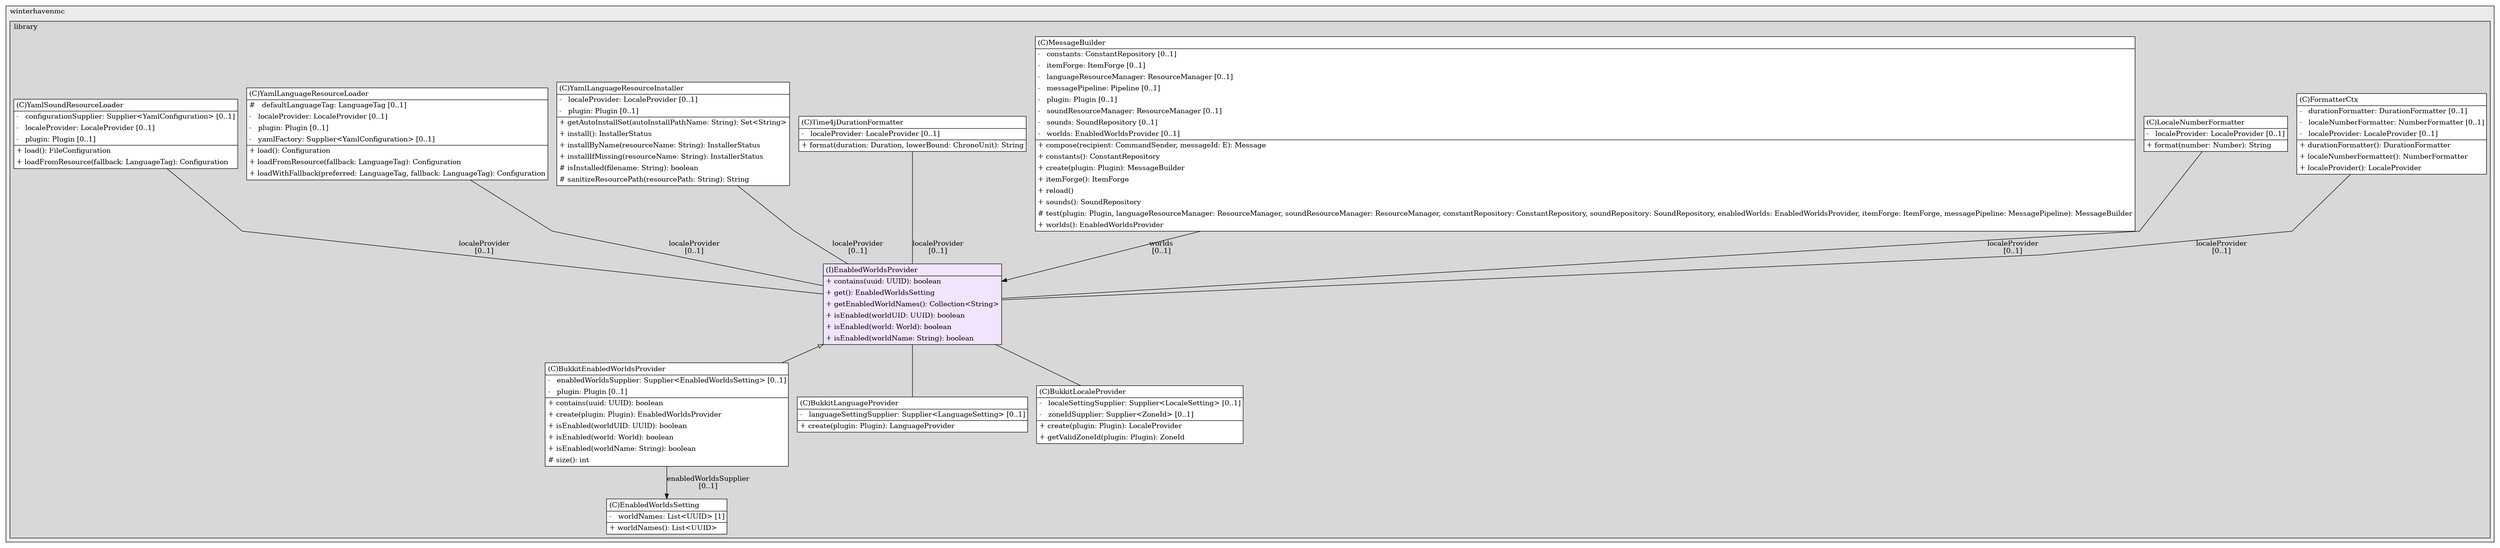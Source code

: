 @startuml

/' diagram meta data start
config=StructureConfiguration;
{
  "projectClassification": {
    "searchMode": "OpenProject", // OpenProject, AllProjects
    "includedProjects": "",
    "pathEndKeywords": "*.impl",
    "isClientPath": "",
    "isClientName": "",
    "isTestPath": "",
    "isTestName": "",
    "isMappingPath": "",
    "isMappingName": "",
    "isDataAccessPath": "",
    "isDataAccessName": "",
    "isDataStructurePath": "",
    "isDataStructureName": "",
    "isInterfaceStructuresPath": "",
    "isInterfaceStructuresName": "",
    "isEntryPointPath": "",
    "isEntryPointName": "",
    "treatFinalFieldsAsMandatory": false
  },
  "graphRestriction": {
    "classPackageExcludeFilter": "",
    "classPackageIncludeFilter": "",
    "classNameExcludeFilter": "",
    "classNameIncludeFilter": "",
    "methodNameExcludeFilter": "",
    "methodNameIncludeFilter": "",
    "removeByInheritance": "", // inheritance/annotation based filtering is done in a second step
    "removeByAnnotation": "",
    "removeByClassPackage": "", // cleanup the graph after inheritance/annotation based filtering is done
    "removeByClassName": "",
    "cutMappings": false,
    "cutEnum": true,
    "cutTests": true,
    "cutClient": true,
    "cutDataAccess": true,
    "cutInterfaceStructures": false,
    "cutDataStructures": true,
    "cutGetterAndSetter": true,
    "cutConstructors": true
  },
  "graphTraversal": {
    "forwardDepth": 3,
    "backwardDepth": 3,
    "classPackageExcludeFilter": "",
    "classPackageIncludeFilter": "",
    "classNameExcludeFilter": "",
    "classNameIncludeFilter": "",
    "methodNameExcludeFilter": "",
    "methodNameIncludeFilter": "",
    "hideMappings": false,
    "hideDataStructures": false,
    "hidePrivateMethods": true,
    "hideInterfaceCalls": true, // indirection: implementation -> interface (is hidden) -> implementation
    "onlyShowApplicationEntryPoints": false, // root node is included
    "useMethodCallsForStructureDiagram": "ForwardOnly" // ForwardOnly, BothDirections, No
  },
  "details": {
    "aggregation": "GroupByClass", // ByClass, GroupByClass, None
    "showClassGenericTypes": true,
    "showMethods": true,
    "showMethodParameterNames": true,
    "showMethodParameterTypes": true,
    "showMethodReturnType": true,
    "showPackageLevels": 2,
    "showDetailedClassStructure": true
  },
  "rootClass": "com.winterhavenmc.library.messagebuilder.models.configuration.EnabledWorldsProvider",
  "extensionCallbackMethod": "" // qualified.class.name#methodName - signature: public static String method(String)
}
diagram meta data end '/



digraph g {
    rankdir="TB"
    splines=polyline
    

'nodes 
subgraph cluster_1655488073 { 
   	label=winterhavenmc
	labeljust=l
	fillcolor="#ececec"
	style=filled
   
   subgraph cluster_1412706428 { 
   	label=library
	labeljust=l
	fillcolor="#d8d8d8"
	style=filled
   
   BukkitEnabledWorldsProvider169038822[
	label=<<TABLE BORDER="1" CELLBORDER="0" CELLPADDING="4" CELLSPACING="0">
<TR><TD ALIGN="LEFT" >(C)BukkitEnabledWorldsProvider</TD></TR>
<HR/>
<TR><TD ALIGN="LEFT" >-   enabledWorldsSupplier: Supplier&lt;EnabledWorldsSetting&gt; [0..1]</TD></TR>
<TR><TD ALIGN="LEFT" >-   plugin: Plugin [0..1]</TD></TR>
<HR/>
<TR><TD ALIGN="LEFT" >+ contains(uuid: UUID): boolean</TD></TR>
<TR><TD ALIGN="LEFT" >+ create(plugin: Plugin): EnabledWorldsProvider</TD></TR>
<TR><TD ALIGN="LEFT" >+ isEnabled(worldUID: UUID): boolean</TD></TR>
<TR><TD ALIGN="LEFT" >+ isEnabled(world: World): boolean</TD></TR>
<TR><TD ALIGN="LEFT" >+ isEnabled(worldName: String): boolean</TD></TR>
<TR><TD ALIGN="LEFT" ># size(): int</TD></TR>
</TABLE>>
	style=filled
	margin=0
	shape=plaintext
	fillcolor="#FFFFFF"
];

BukkitLanguageProvider169038822[
	label=<<TABLE BORDER="1" CELLBORDER="0" CELLPADDING="4" CELLSPACING="0">
<TR><TD ALIGN="LEFT" >(C)BukkitLanguageProvider</TD></TR>
<HR/>
<TR><TD ALIGN="LEFT" >-   languageSettingSupplier: Supplier&lt;LanguageSetting&gt; [0..1]</TD></TR>
<HR/>
<TR><TD ALIGN="LEFT" >+ create(plugin: Plugin): LanguageProvider</TD></TR>
</TABLE>>
	style=filled
	margin=0
	shape=plaintext
	fillcolor="#FFFFFF"
];

BukkitLocaleProvider169038822[
	label=<<TABLE BORDER="1" CELLBORDER="0" CELLPADDING="4" CELLSPACING="0">
<TR><TD ALIGN="LEFT" >(C)BukkitLocaleProvider</TD></TR>
<HR/>
<TR><TD ALIGN="LEFT" >-   localeSettingSupplier: Supplier&lt;LocaleSetting&gt; [0..1]</TD></TR>
<TR><TD ALIGN="LEFT" >-   zoneIdSupplier: Supplier&lt;ZoneId&gt; [0..1]</TD></TR>
<HR/>
<TR><TD ALIGN="LEFT" >+ create(plugin: Plugin): LocaleProvider</TD></TR>
<TR><TD ALIGN="LEFT" >+ getValidZoneId(plugin: Plugin): ZoneId</TD></TR>
</TABLE>>
	style=filled
	margin=0
	shape=plaintext
	fillcolor="#FFFFFF"
];

EnabledWorldsProvider1582204715[
	label=<<TABLE BORDER="1" CELLBORDER="0" CELLPADDING="4" CELLSPACING="0">
<TR><TD ALIGN="LEFT" >(I)EnabledWorldsProvider</TD></TR>
<HR/>
<TR><TD ALIGN="LEFT" >+ contains(uuid: UUID): boolean</TD></TR>
<TR><TD ALIGN="LEFT" >+ get(): EnabledWorldsSetting</TD></TR>
<TR><TD ALIGN="LEFT" >+ getEnabledWorldNames(): Collection&lt;String&gt;</TD></TR>
<TR><TD ALIGN="LEFT" >+ isEnabled(worldUID: UUID): boolean</TD></TR>
<TR><TD ALIGN="LEFT" >+ isEnabled(world: World): boolean</TD></TR>
<TR><TD ALIGN="LEFT" >+ isEnabled(worldName: String): boolean</TD></TR>
</TABLE>>
	style=filled
	margin=0
	shape=plaintext
	fillcolor="#F1E5FD"
];

EnabledWorldsSetting1582204715[
	label=<<TABLE BORDER="1" CELLBORDER="0" CELLPADDING="4" CELLSPACING="0">
<TR><TD ALIGN="LEFT" >(C)EnabledWorldsSetting</TD></TR>
<HR/>
<TR><TD ALIGN="LEFT" >-   worldNames: List&lt;UUID&gt; [1]</TD></TR>
<HR/>
<TR><TD ALIGN="LEFT" >+ worldNames(): List&lt;UUID&gt;</TD></TR>
</TABLE>>
	style=filled
	margin=0
	shape=plaintext
	fillcolor="#FFFFFF"
];

FormatterCtx732551619[
	label=<<TABLE BORDER="1" CELLBORDER="0" CELLPADDING="4" CELLSPACING="0">
<TR><TD ALIGN="LEFT" >(C)FormatterCtx</TD></TR>
<HR/>
<TR><TD ALIGN="LEFT" >-   durationFormatter: DurationFormatter [0..1]</TD></TR>
<TR><TD ALIGN="LEFT" >-   localeNumberFormatter: NumberFormatter [0..1]</TD></TR>
<TR><TD ALIGN="LEFT" >-   localeProvider: LocaleProvider [0..1]</TD></TR>
<HR/>
<TR><TD ALIGN="LEFT" >+ durationFormatter(): DurationFormatter</TD></TR>
<TR><TD ALIGN="LEFT" >+ localeNumberFormatter(): NumberFormatter</TD></TR>
<TR><TD ALIGN="LEFT" >+ localeProvider(): LocaleProvider</TD></TR>
</TABLE>>
	style=filled
	margin=0
	shape=plaintext
	fillcolor="#FFFFFF"
];

LocaleNumberFormatter1184662007[
	label=<<TABLE BORDER="1" CELLBORDER="0" CELLPADDING="4" CELLSPACING="0">
<TR><TD ALIGN="LEFT" >(C)LocaleNumberFormatter</TD></TR>
<HR/>
<TR><TD ALIGN="LEFT" >-   localeProvider: LocaleProvider [0..1]</TD></TR>
<HR/>
<TR><TD ALIGN="LEFT" >+ format(number: Number): String</TD></TR>
</TABLE>>
	style=filled
	margin=0
	shape=plaintext
	fillcolor="#FFFFFF"
];

MessageBuilder103479893[
	label=<<TABLE BORDER="1" CELLBORDER="0" CELLPADDING="4" CELLSPACING="0">
<TR><TD ALIGN="LEFT" >(C)MessageBuilder</TD></TR>
<HR/>
<TR><TD ALIGN="LEFT" >-   constants: ConstantRepository [0..1]</TD></TR>
<TR><TD ALIGN="LEFT" >-   itemForge: ItemForge [0..1]</TD></TR>
<TR><TD ALIGN="LEFT" >-   languageResourceManager: ResourceManager [0..1]</TD></TR>
<TR><TD ALIGN="LEFT" >-   messagePipeline: Pipeline [0..1]</TD></TR>
<TR><TD ALIGN="LEFT" >-   plugin: Plugin [0..1]</TD></TR>
<TR><TD ALIGN="LEFT" >-   soundResourceManager: ResourceManager [0..1]</TD></TR>
<TR><TD ALIGN="LEFT" >-   sounds: SoundRepository [0..1]</TD></TR>
<TR><TD ALIGN="LEFT" >-   worlds: EnabledWorldsProvider [0..1]</TD></TR>
<HR/>
<TR><TD ALIGN="LEFT" >+ compose(recipient: CommandSender, messageId: E): Message</TD></TR>
<TR><TD ALIGN="LEFT" >+ constants(): ConstantRepository</TD></TR>
<TR><TD ALIGN="LEFT" >+ create(plugin: Plugin): MessageBuilder</TD></TR>
<TR><TD ALIGN="LEFT" >+ itemForge(): ItemForge</TD></TR>
<TR><TD ALIGN="LEFT" >+ reload()</TD></TR>
<TR><TD ALIGN="LEFT" >+ sounds(): SoundRepository</TD></TR>
<TR><TD ALIGN="LEFT" ># test(plugin: Plugin, languageResourceManager: ResourceManager, soundResourceManager: ResourceManager, constantRepository: ConstantRepository, soundRepository: SoundRepository, enabledWorlds: EnabledWorldsProvider, itemForge: ItemForge, messagePipeline: MessagePipeline): MessageBuilder</TD></TR>
<TR><TD ALIGN="LEFT" >+ worlds(): EnabledWorldsProvider</TD></TR>
</TABLE>>
	style=filled
	margin=0
	shape=plaintext
	fillcolor="#FFFFFF"
];

Time4jDurationFormatter399425452[
	label=<<TABLE BORDER="1" CELLBORDER="0" CELLPADDING="4" CELLSPACING="0">
<TR><TD ALIGN="LEFT" >(C)Time4jDurationFormatter</TD></TR>
<HR/>
<TR><TD ALIGN="LEFT" >-   localeProvider: LocaleProvider [0..1]</TD></TR>
<HR/>
<TR><TD ALIGN="LEFT" >+ format(duration: Duration, lowerBound: ChronoUnit): String</TD></TR>
</TABLE>>
	style=filled
	margin=0
	shape=plaintext
	fillcolor="#FFFFFF"
];

YamlLanguageResourceInstaller312533400[
	label=<<TABLE BORDER="1" CELLBORDER="0" CELLPADDING="4" CELLSPACING="0">
<TR><TD ALIGN="LEFT" >(C)YamlLanguageResourceInstaller</TD></TR>
<HR/>
<TR><TD ALIGN="LEFT" >-   localeProvider: LocaleProvider [0..1]</TD></TR>
<TR><TD ALIGN="LEFT" >-   plugin: Plugin [0..1]</TD></TR>
<HR/>
<TR><TD ALIGN="LEFT" >+ getAutoInstallSet(autoInstallPathName: String): Set&lt;String&gt;</TD></TR>
<TR><TD ALIGN="LEFT" >+ install(): InstallerStatus</TD></TR>
<TR><TD ALIGN="LEFT" >+ installByName(resourceName: String): InstallerStatus</TD></TR>
<TR><TD ALIGN="LEFT" >+ installIfMissing(resourceName: String): InstallerStatus</TD></TR>
<TR><TD ALIGN="LEFT" ># isInstalled(filename: String): boolean</TD></TR>
<TR><TD ALIGN="LEFT" ># sanitizeResourcePath(resourcePath: String): String</TD></TR>
</TABLE>>
	style=filled
	margin=0
	shape=plaintext
	fillcolor="#FFFFFF"
];

YamlLanguageResourceLoader312533400[
	label=<<TABLE BORDER="1" CELLBORDER="0" CELLPADDING="4" CELLSPACING="0">
<TR><TD ALIGN="LEFT" >(C)YamlLanguageResourceLoader</TD></TR>
<HR/>
<TR><TD ALIGN="LEFT" >#   defaultLanguageTag: LanguageTag [0..1]</TD></TR>
<TR><TD ALIGN="LEFT" >-   localeProvider: LocaleProvider [0..1]</TD></TR>
<TR><TD ALIGN="LEFT" >-   plugin: Plugin [0..1]</TD></TR>
<TR><TD ALIGN="LEFT" >-   yamlFactory: Supplier&lt;YamlConfiguration&gt; [0..1]</TD></TR>
<HR/>
<TR><TD ALIGN="LEFT" >+ load(): Configuration</TD></TR>
<TR><TD ALIGN="LEFT" >+ loadFromResource(fallback: LanguageTag): Configuration</TD></TR>
<TR><TD ALIGN="LEFT" >+ loadWithFallback(preferred: LanguageTag, fallback: LanguageTag): Configuration</TD></TR>
</TABLE>>
	style=filled
	margin=0
	shape=plaintext
	fillcolor="#FFFFFF"
];

YamlSoundResourceLoader1058105345[
	label=<<TABLE BORDER="1" CELLBORDER="0" CELLPADDING="4" CELLSPACING="0">
<TR><TD ALIGN="LEFT" >(C)YamlSoundResourceLoader</TD></TR>
<HR/>
<TR><TD ALIGN="LEFT" >-   configurationSupplier: Supplier&lt;YamlConfiguration&gt; [0..1]</TD></TR>
<TR><TD ALIGN="LEFT" >-   localeProvider: LocaleProvider [0..1]</TD></TR>
<TR><TD ALIGN="LEFT" >-   plugin: Plugin [0..1]</TD></TR>
<HR/>
<TR><TD ALIGN="LEFT" >+ load(): FileConfiguration</TD></TR>
<TR><TD ALIGN="LEFT" >+ loadFromResource(fallback: LanguageTag): Configuration</TD></TR>
</TABLE>>
	style=filled
	margin=0
	shape=plaintext
	fillcolor="#FFFFFF"
];
} 
} 

'edges    
BukkitEnabledWorldsProvider169038822 -> EnabledWorldsSetting1582204715[label="enabledWorldsSupplier
[0..1]"];
EnabledWorldsProvider1582204715 -> BukkitEnabledWorldsProvider169038822[arrowhead=none, arrowtail=empty, dir=both];
EnabledWorldsProvider1582204715 -> BukkitLanguageProvider169038822[arrowhead=none];
EnabledWorldsProvider1582204715 -> BukkitLocaleProvider169038822[arrowhead=none];
FormatterCtx732551619 -> EnabledWorldsProvider1582204715[label="localeProvider
[0..1]", arrowhead=none];
LocaleNumberFormatter1184662007 -> EnabledWorldsProvider1582204715[label="localeProvider
[0..1]", arrowhead=none];
MessageBuilder103479893 -> EnabledWorldsProvider1582204715[label="worlds
[0..1]"];
Time4jDurationFormatter399425452 -> EnabledWorldsProvider1582204715[label="localeProvider
[0..1]", arrowhead=none];
YamlLanguageResourceInstaller312533400 -> EnabledWorldsProvider1582204715[label="localeProvider
[0..1]", arrowhead=none];
YamlLanguageResourceLoader312533400 -> EnabledWorldsProvider1582204715[label="localeProvider
[0..1]", arrowhead=none];
YamlSoundResourceLoader1058105345 -> EnabledWorldsProvider1582204715[label="localeProvider
[0..1]", arrowhead=none];
    
}
@enduml